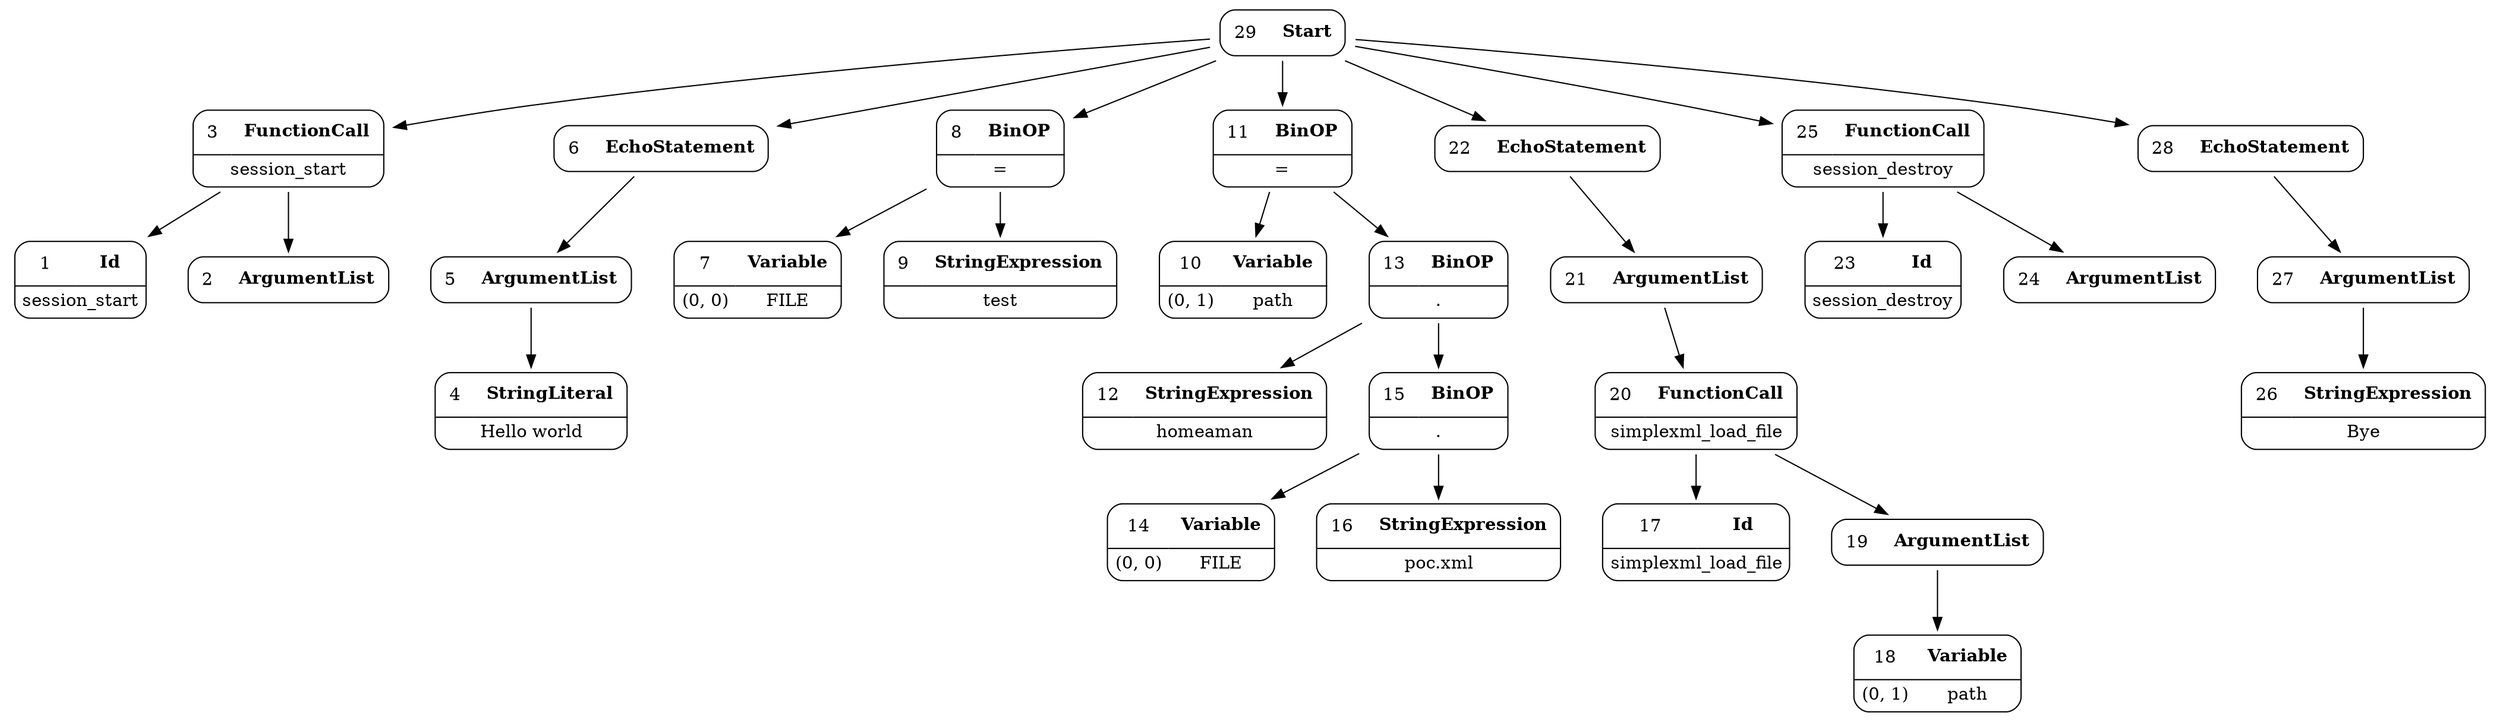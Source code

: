 digraph ast {
node [shape=none];
1 [label=<<TABLE border='1' cellspacing='0' cellpadding='10' style='rounded' ><TR><TD border='0'>1</TD><TD border='0'><B>Id</B></TD></TR><HR/><TR><TD border='0' cellpadding='5' colspan='2'>session_start</TD></TR></TABLE>>];
2 [label=<<TABLE border='1' cellspacing='0' cellpadding='10' style='rounded' ><TR><TD border='0'>2</TD><TD border='0'><B>ArgumentList</B></TD></TR></TABLE>>];
3 [label=<<TABLE border='1' cellspacing='0' cellpadding='10' style='rounded' ><TR><TD border='0'>3</TD><TD border='0'><B>FunctionCall</B></TD></TR><HR/><TR><TD border='0' cellpadding='5' colspan='2'>session_start</TD></TR></TABLE>>];
3 -> 1 [weight=2];
3 -> 2 [weight=2];
4 [label=<<TABLE border='1' cellspacing='0' cellpadding='10' style='rounded' ><TR><TD border='0'>4</TD><TD border='0'><B>StringLiteral</B></TD></TR><HR/><TR><TD border='0' cellpadding='5' colspan='2'>Hello world</TD></TR></TABLE>>];
5 [label=<<TABLE border='1' cellspacing='0' cellpadding='10' style='rounded' ><TR><TD border='0'>5</TD><TD border='0'><B>ArgumentList</B></TD></TR></TABLE>>];
5 -> 4 [weight=2];
6 [label=<<TABLE border='1' cellspacing='0' cellpadding='10' style='rounded' ><TR><TD border='0'>6</TD><TD border='0'><B>EchoStatement</B></TD></TR></TABLE>>];
6 -> 5 [weight=2];
7 [label=<<TABLE border='1' cellspacing='0' cellpadding='10' style='rounded' ><TR><TD border='0'>7</TD><TD border='0'><B>Variable</B></TD></TR><HR/><TR><TD border='0' cellpadding='5'>(0, 0)</TD><TD border='0' cellpadding='5'>FILE</TD></TR></TABLE>>];
8 [label=<<TABLE border='1' cellspacing='0' cellpadding='10' style='rounded' ><TR><TD border='0'>8</TD><TD border='0'><B>BinOP</B></TD></TR><HR/><TR><TD border='0' cellpadding='5' colspan='2'>=</TD></TR></TABLE>>];
8 -> 7 [weight=2];
8 -> 9 [weight=2];
9 [label=<<TABLE border='1' cellspacing='0' cellpadding='10' style='rounded' ><TR><TD border='0'>9</TD><TD border='0'><B>StringExpression</B></TD></TR><HR/><TR><TD border='0' cellpadding='5' colspan='2'>test</TD></TR></TABLE>>];
10 [label=<<TABLE border='1' cellspacing='0' cellpadding='10' style='rounded' ><TR><TD border='0'>10</TD><TD border='0'><B>Variable</B></TD></TR><HR/><TR><TD border='0' cellpadding='5'>(0, 1)</TD><TD border='0' cellpadding='5'>path</TD></TR></TABLE>>];
11 [label=<<TABLE border='1' cellspacing='0' cellpadding='10' style='rounded' ><TR><TD border='0'>11</TD><TD border='0'><B>BinOP</B></TD></TR><HR/><TR><TD border='0' cellpadding='5' colspan='2'>=</TD></TR></TABLE>>];
11 -> 10 [weight=2];
11 -> 13 [weight=2];
12 [label=<<TABLE border='1' cellspacing='0' cellpadding='10' style='rounded' ><TR><TD border='0'>12</TD><TD border='0'><B>StringExpression</B></TD></TR><HR/><TR><TD border='0' cellpadding='5' colspan='2'>homeaman</TD></TR></TABLE>>];
13 [label=<<TABLE border='1' cellspacing='0' cellpadding='10' style='rounded' ><TR><TD border='0'>13</TD><TD border='0'><B>BinOP</B></TD></TR><HR/><TR><TD border='0' cellpadding='5' colspan='2'>.</TD></TR></TABLE>>];
13 -> 12 [weight=2];
13 -> 15 [weight=2];
14 [label=<<TABLE border='1' cellspacing='0' cellpadding='10' style='rounded' ><TR><TD border='0'>14</TD><TD border='0'><B>Variable</B></TD></TR><HR/><TR><TD border='0' cellpadding='5'>(0, 0)</TD><TD border='0' cellpadding='5'>FILE</TD></TR></TABLE>>];
15 [label=<<TABLE border='1' cellspacing='0' cellpadding='10' style='rounded' ><TR><TD border='0'>15</TD><TD border='0'><B>BinOP</B></TD></TR><HR/><TR><TD border='0' cellpadding='5' colspan='2'>.</TD></TR></TABLE>>];
15 -> 14 [weight=2];
15 -> 16 [weight=2];
16 [label=<<TABLE border='1' cellspacing='0' cellpadding='10' style='rounded' ><TR><TD border='0'>16</TD><TD border='0'><B>StringExpression</B></TD></TR><HR/><TR><TD border='0' cellpadding='5' colspan='2'>poc.xml</TD></TR></TABLE>>];
17 [label=<<TABLE border='1' cellspacing='0' cellpadding='10' style='rounded' ><TR><TD border='0'>17</TD><TD border='0'><B>Id</B></TD></TR><HR/><TR><TD border='0' cellpadding='5' colspan='2'>simplexml_load_file</TD></TR></TABLE>>];
18 [label=<<TABLE border='1' cellspacing='0' cellpadding='10' style='rounded' ><TR><TD border='0'>18</TD><TD border='0'><B>Variable</B></TD></TR><HR/><TR><TD border='0' cellpadding='5'>(0, 1)</TD><TD border='0' cellpadding='5'>path</TD></TR></TABLE>>];
19 [label=<<TABLE border='1' cellspacing='0' cellpadding='10' style='rounded' ><TR><TD border='0'>19</TD><TD border='0'><B>ArgumentList</B></TD></TR></TABLE>>];
19 -> 18 [weight=2];
20 [label=<<TABLE border='1' cellspacing='0' cellpadding='10' style='rounded' ><TR><TD border='0'>20</TD><TD border='0'><B>FunctionCall</B></TD></TR><HR/><TR><TD border='0' cellpadding='5' colspan='2'>simplexml_load_file</TD></TR></TABLE>>];
20 -> 17 [weight=2];
20 -> 19 [weight=2];
21 [label=<<TABLE border='1' cellspacing='0' cellpadding='10' style='rounded' ><TR><TD border='0'>21</TD><TD border='0'><B>ArgumentList</B></TD></TR></TABLE>>];
21 -> 20 [weight=2];
22 [label=<<TABLE border='1' cellspacing='0' cellpadding='10' style='rounded' ><TR><TD border='0'>22</TD><TD border='0'><B>EchoStatement</B></TD></TR></TABLE>>];
22 -> 21 [weight=2];
23 [label=<<TABLE border='1' cellspacing='0' cellpadding='10' style='rounded' ><TR><TD border='0'>23</TD><TD border='0'><B>Id</B></TD></TR><HR/><TR><TD border='0' cellpadding='5' colspan='2'>session_destroy</TD></TR></TABLE>>];
24 [label=<<TABLE border='1' cellspacing='0' cellpadding='10' style='rounded' ><TR><TD border='0'>24</TD><TD border='0'><B>ArgumentList</B></TD></TR></TABLE>>];
25 [label=<<TABLE border='1' cellspacing='0' cellpadding='10' style='rounded' ><TR><TD border='0'>25</TD><TD border='0'><B>FunctionCall</B></TD></TR><HR/><TR><TD border='0' cellpadding='5' colspan='2'>session_destroy</TD></TR></TABLE>>];
25 -> 23 [weight=2];
25 -> 24 [weight=2];
26 [label=<<TABLE border='1' cellspacing='0' cellpadding='10' style='rounded' ><TR><TD border='0'>26</TD><TD border='0'><B>StringExpression</B></TD></TR><HR/><TR><TD border='0' cellpadding='5' colspan='2'>Bye</TD></TR></TABLE>>];
27 [label=<<TABLE border='1' cellspacing='0' cellpadding='10' style='rounded' ><TR><TD border='0'>27</TD><TD border='0'><B>ArgumentList</B></TD></TR></TABLE>>];
27 -> 26 [weight=2];
28 [label=<<TABLE border='1' cellspacing='0' cellpadding='10' style='rounded' ><TR><TD border='0'>28</TD><TD border='0'><B>EchoStatement</B></TD></TR></TABLE>>];
28 -> 27 [weight=2];
29 [label=<<TABLE border='1' cellspacing='0' cellpadding='10' style='rounded' ><TR><TD border='0'>29</TD><TD border='0'><B>Start</B></TD></TR></TABLE>>];
29 -> 3 [weight=2];
29 -> 6 [weight=2];
29 -> 8 [weight=2];
29 -> 11 [weight=2];
29 -> 22 [weight=2];
29 -> 25 [weight=2];
29 -> 28 [weight=2];
}

